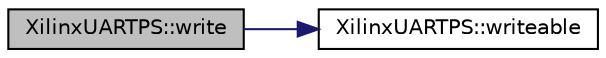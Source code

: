 digraph "XilinxUARTPS::write"
{
  edge [fontname="Helvetica",fontsize="10",labelfontname="Helvetica",labelfontsize="10"];
  node [fontname="Helvetica",fontsize="10",shape=record];
  rankdir="LR";
  Node15 [label="XilinxUARTPS::write",height=0.2,width=0.4,color="black", fillcolor="grey75", style="filled", fontcolor="black"];
  Node15 -> Node16 [color="midnightblue",fontsize="10",style="solid",fontname="Helvetica"];
  Node16 [label="XilinxUARTPS::writeable",height=0.2,width=0.4,color="black", fillcolor="white", style="filled",URL="$df/d5b/class_xilinx_u_a_r_t_p_s.html#aa3971cfd2791eeb495f230409edf712a"];
}
